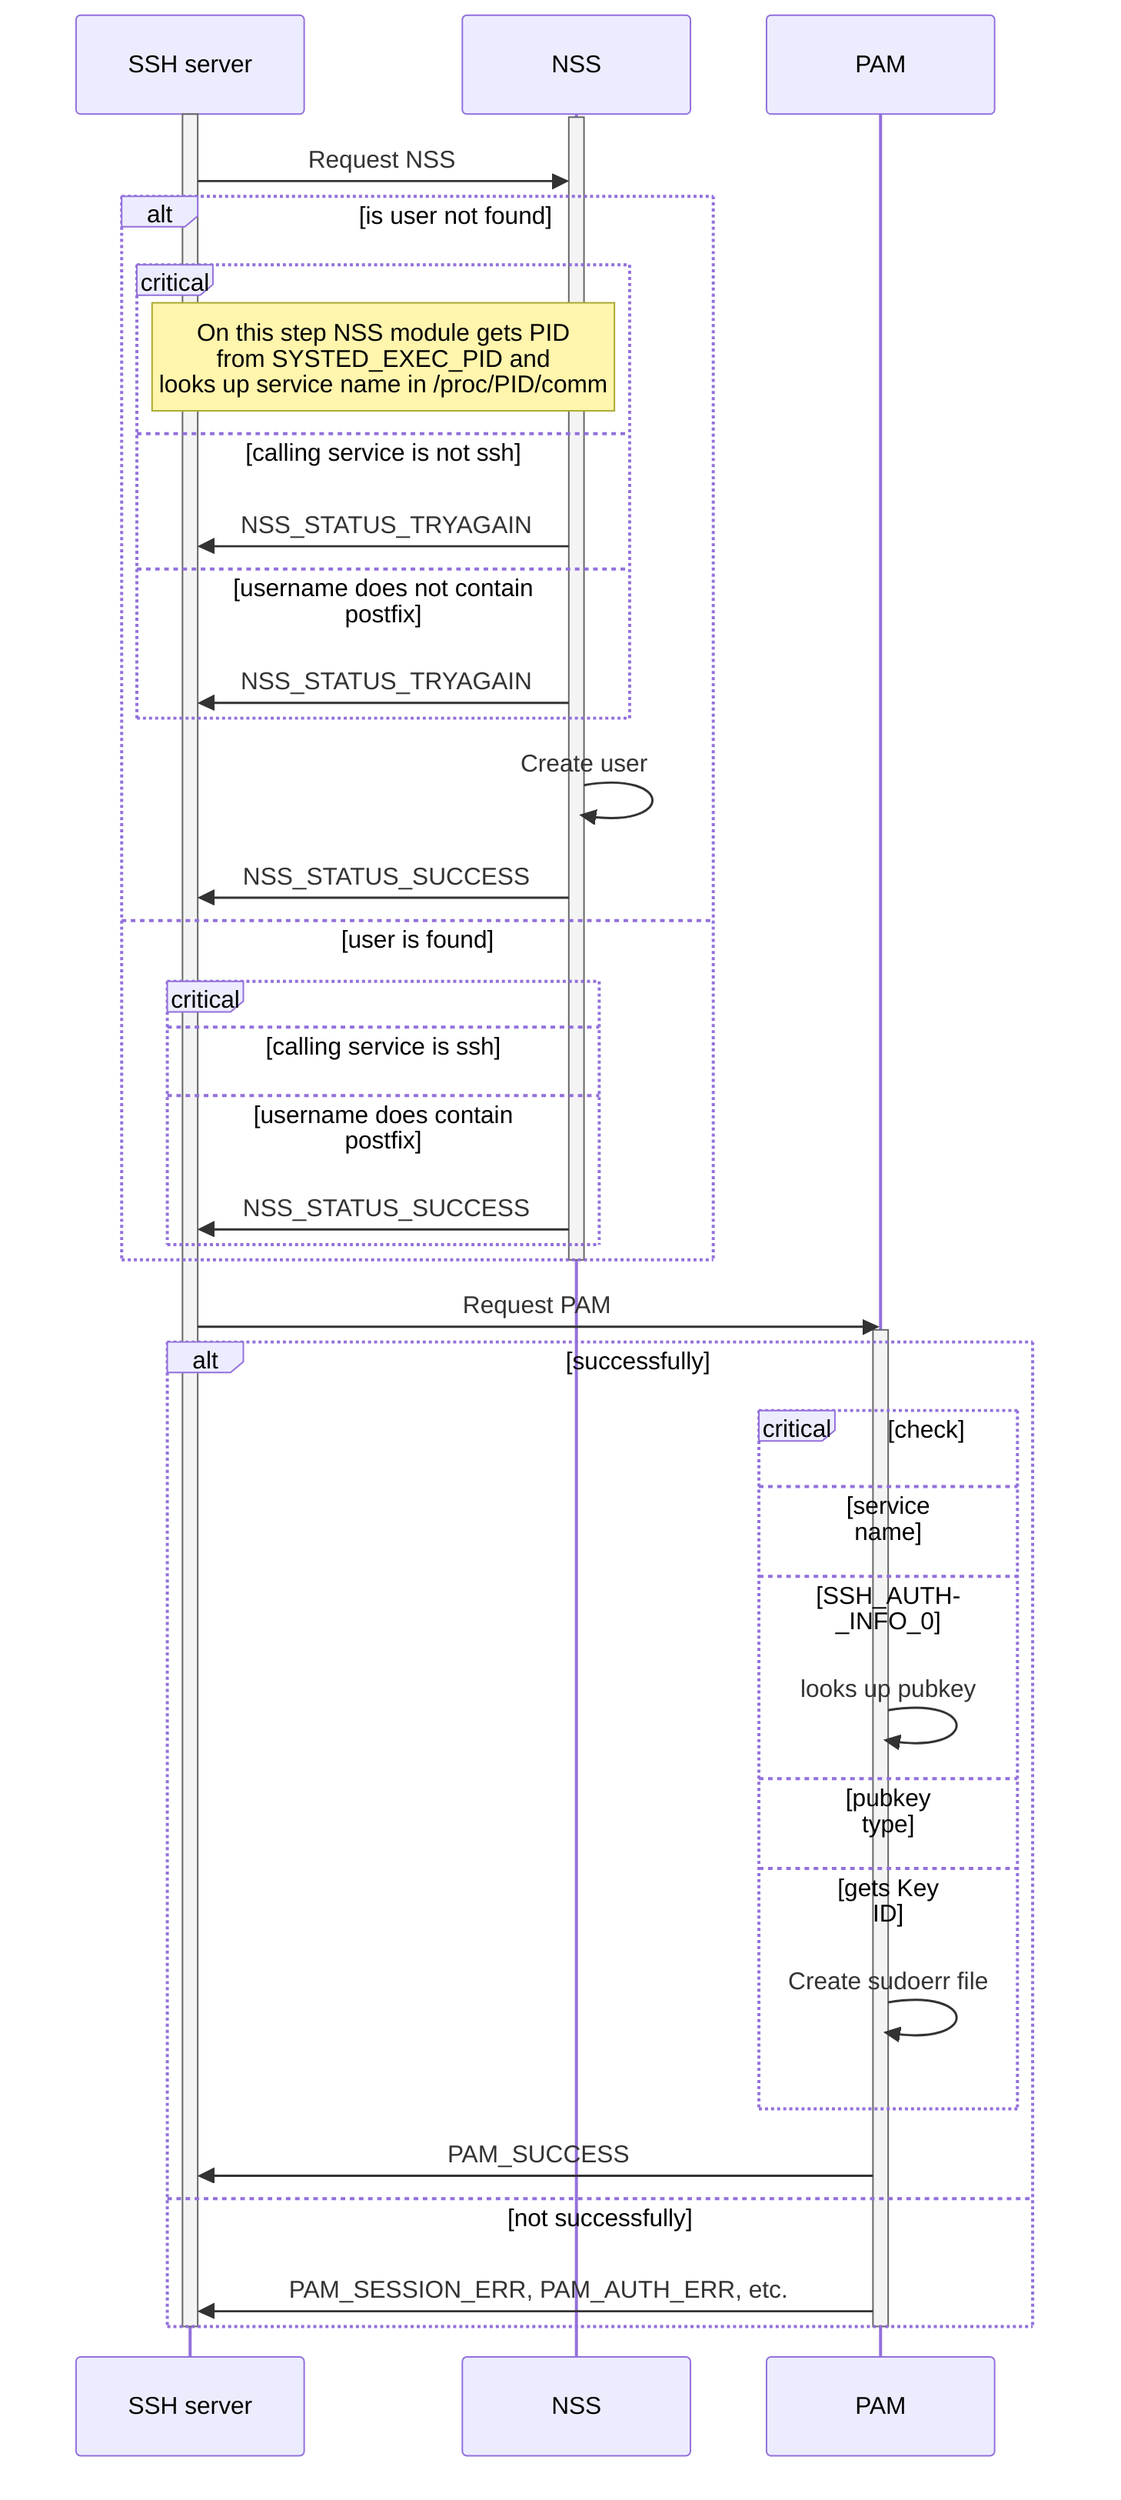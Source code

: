 sequenceDiagram
    participant s as SSH server
    participant n as NSS
    participant p as PAM
    activate s
    activate n
    s ->> n: Request NSS
    alt is user not found
        critical
            Note over s, n: On this step NSS module gets PID <br/>from SYSTED_EXEC_PID and <br/>looks up service name in /proc/PID/comm
            option calling service is not ssh
                n ->> s: NSS_STATUS_TRYAGAIN
            option username does not contain postfix
                n ->> s: NSS_STATUS_TRYAGAIN
        end
        n ->> n: Create user
        n ->> s: NSS_STATUS_SUCCESS
    else user is found
        critical
            option calling service is ssh
            option username does contain postfix
                n ->> s: NSS_STATUS_SUCCESS
        end
    end
    deactivate n
    s->>p: Request PAM
    activate p
    alt successfully
        critical check
        option service name
        option SSH_AUTH_INFO_0
            p ->> p: looks up pubkey
        option pubkey type
        option gets Key ID
            p->> p: Create sudoerr file
        end
        p->>s:PAM_SUCCESS
    else not successfully
        p->>s: PAM_SESSION_ERR, PAM_AUTH_ERR, etc.
    end
    deactivate p
    deactivate s